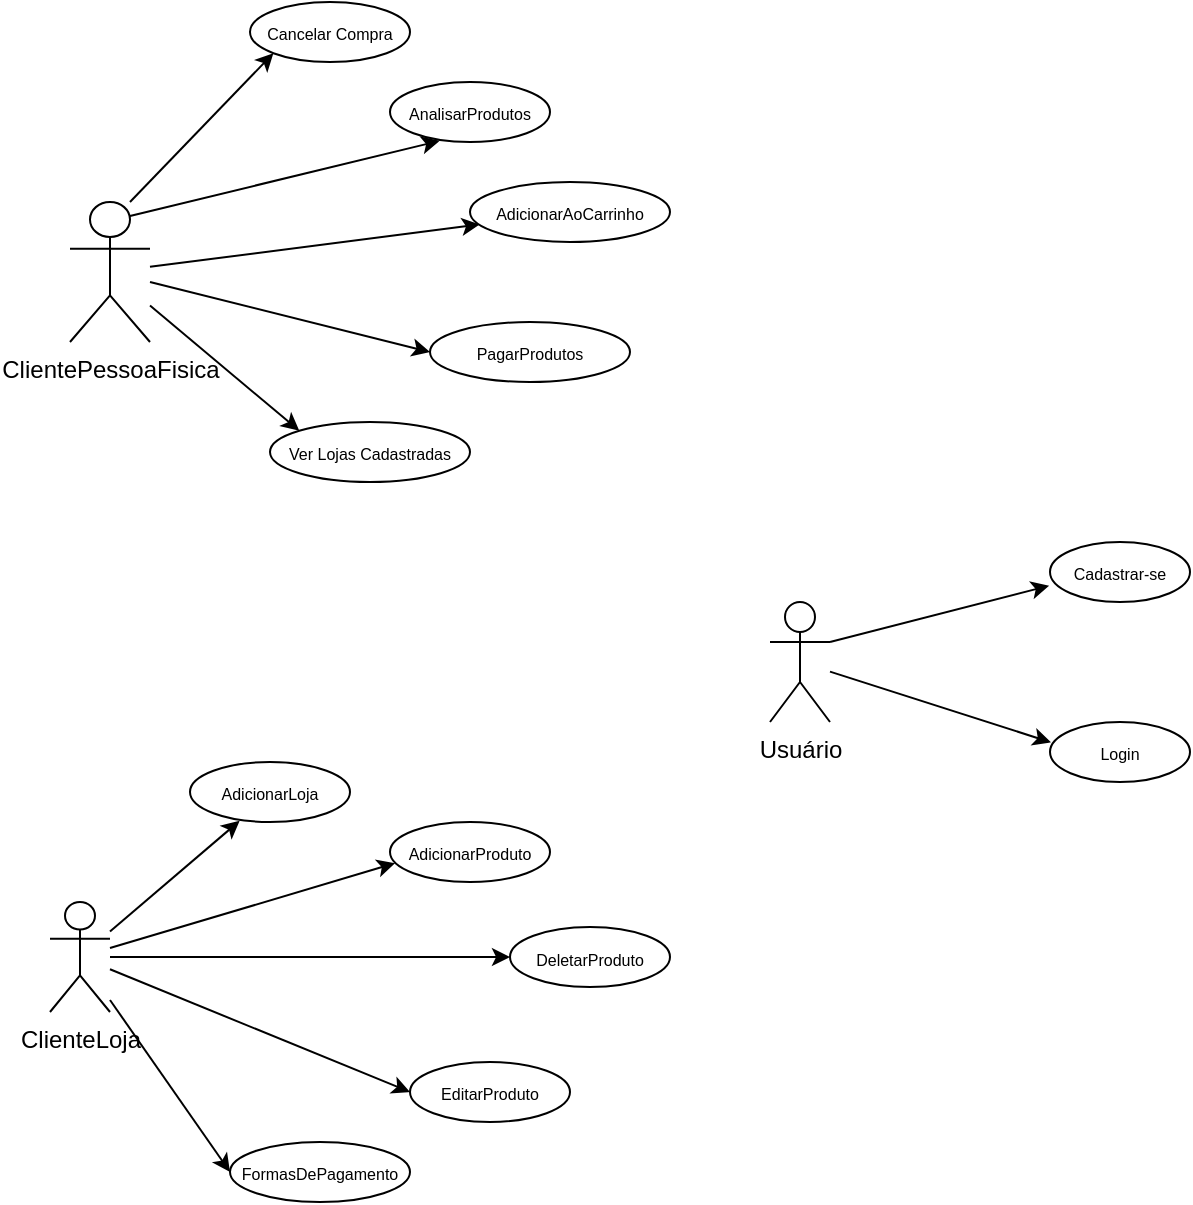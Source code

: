 <mxfile version="28.1.2" pages="3">
  <diagram name="Casos_De_Uso" id="0Wb1LLlp7r290baFD5k5">
    <mxGraphModel dx="872" dy="473" grid="1" gridSize="10" guides="1" tooltips="1" connect="1" arrows="1" fold="1" page="1" pageScale="1" pageWidth="827" pageHeight="1169" math="0" shadow="0">
      <root>
        <mxCell id="0" />
        <mxCell id="1" parent="0" />
        <mxCell id="gklS8ycgn_ifXyDHMp4u-1" value="ClientePessoaFisica" style="shape=umlActor;verticalLabelPosition=bottom;verticalAlign=top;html=1;outlineConnect=0;" parent="1" vertex="1">
          <mxGeometry x="100" y="180" width="40" height="70" as="geometry" />
        </mxCell>
        <mxCell id="gklS8ycgn_ifXyDHMp4u-4" value="ClienteLoja" style="shape=umlActor;verticalLabelPosition=bottom;verticalAlign=top;html=1;outlineConnect=0;" parent="1" vertex="1">
          <mxGeometry x="90" y="530" width="30" height="55" as="geometry" />
        </mxCell>
        <mxCell id="gklS8ycgn_ifXyDHMp4u-5" value="&lt;font style=&quot;font-size: 8px;&quot;&gt;AdicionarLoja&lt;/font&gt;" style="ellipse;whiteSpace=wrap;html=1;" parent="1" vertex="1">
          <mxGeometry x="160" y="460" width="80" height="30" as="geometry" />
        </mxCell>
        <mxCell id="gklS8ycgn_ifXyDHMp4u-7" value="&lt;font style=&quot;font-size: 8px;&quot;&gt;AdicionarProduto&lt;/font&gt;" style="ellipse;whiteSpace=wrap;html=1;" parent="1" vertex="1">
          <mxGeometry x="260" y="490" width="80" height="30" as="geometry" />
        </mxCell>
        <mxCell id="gklS8ycgn_ifXyDHMp4u-10" value="&lt;font style=&quot;font-size: 8px;&quot;&gt;DeletarProduto&lt;/font&gt;" style="ellipse;whiteSpace=wrap;html=1;" parent="1" vertex="1">
          <mxGeometry x="320" y="542.5" width="80" height="30" as="geometry" />
        </mxCell>
        <mxCell id="gklS8ycgn_ifXyDHMp4u-12" value="&lt;font style=&quot;font-size: 8px;&quot;&gt;EditarProduto&lt;/font&gt;" style="ellipse;whiteSpace=wrap;html=1;" parent="1" vertex="1">
          <mxGeometry x="270" y="610" width="80" height="30" as="geometry" />
        </mxCell>
        <mxCell id="Swzxa9jGGWQ8zkyqDeBs-1" value="&lt;span style=&quot;font-size: 8px;&quot;&gt;FormasDePagamento&lt;/span&gt;" style="ellipse;whiteSpace=wrap;html=1;" parent="1" vertex="1">
          <mxGeometry x="180" y="650" width="90" height="30" as="geometry" />
        </mxCell>
        <mxCell id="Swzxa9jGGWQ8zkyqDeBs-4" value="" style="endArrow=classic;html=1;rounded=0;entryX=0;entryY=0.5;entryDx=0;entryDy=0;" parent="1" source="gklS8ycgn_ifXyDHMp4u-4" target="Swzxa9jGGWQ8zkyqDeBs-1" edge="1">
          <mxGeometry width="50" height="50" relative="1" as="geometry">
            <mxPoint x="120" y="575" as="sourcePoint" />
            <mxPoint x="190" y="585" as="targetPoint" />
          </mxGeometry>
        </mxCell>
        <mxCell id="Swzxa9jGGWQ8zkyqDeBs-5" value="" style="endArrow=classic;html=1;rounded=0;entryX=0.31;entryY=0.981;entryDx=0;entryDy=0;entryPerimeter=0;" parent="1" source="gklS8ycgn_ifXyDHMp4u-4" target="gklS8ycgn_ifXyDHMp4u-5" edge="1">
          <mxGeometry width="50" height="50" relative="1" as="geometry">
            <mxPoint x="120" y="560" as="sourcePoint" />
            <mxPoint x="170" y="510" as="targetPoint" />
          </mxGeometry>
        </mxCell>
        <mxCell id="Swzxa9jGGWQ8zkyqDeBs-6" value="" style="endArrow=classic;html=1;rounded=0;entryX=0.032;entryY=0.686;entryDx=0;entryDy=0;entryPerimeter=0;" parent="1" source="gklS8ycgn_ifXyDHMp4u-4" target="gklS8ycgn_ifXyDHMp4u-7" edge="1">
          <mxGeometry width="50" height="50" relative="1" as="geometry">
            <mxPoint x="130" y="560" as="sourcePoint" />
            <mxPoint x="240" y="520" as="targetPoint" />
          </mxGeometry>
        </mxCell>
        <mxCell id="Swzxa9jGGWQ8zkyqDeBs-8" value="" style="endArrow=classic;html=1;rounded=0;entryX=0;entryY=0.5;entryDx=0;entryDy=0;" parent="1" source="gklS8ycgn_ifXyDHMp4u-4" target="gklS8ycgn_ifXyDHMp4u-10" edge="1">
          <mxGeometry width="50" height="50" relative="1" as="geometry">
            <mxPoint x="220" y="585" as="sourcePoint" />
            <mxPoint x="270" y="535" as="targetPoint" />
          </mxGeometry>
        </mxCell>
        <mxCell id="Swzxa9jGGWQ8zkyqDeBs-9" value="" style="endArrow=classic;html=1;rounded=0;entryX=0;entryY=0.5;entryDx=0;entryDy=0;" parent="1" source="gklS8ycgn_ifXyDHMp4u-4" target="gklS8ycgn_ifXyDHMp4u-12" edge="1">
          <mxGeometry width="50" height="50" relative="1" as="geometry">
            <mxPoint x="190" y="580" as="sourcePoint" />
            <mxPoint x="240" y="530" as="targetPoint" />
          </mxGeometry>
        </mxCell>
        <mxCell id="Swzxa9jGGWQ8zkyqDeBs-11" value="&lt;font style=&quot;font-size: 8px;&quot;&gt;AnalisarProdutos&lt;/font&gt;" style="ellipse;whiteSpace=wrap;html=1;" parent="1" vertex="1">
          <mxGeometry x="260" y="120" width="80" height="30" as="geometry" />
        </mxCell>
        <mxCell id="Swzxa9jGGWQ8zkyqDeBs-12" value="" style="endArrow=classic;html=1;rounded=0;entryX=0.31;entryY=0.981;entryDx=0;entryDy=0;entryPerimeter=0;exitX=0.75;exitY=0.1;exitDx=0;exitDy=0;exitPerimeter=0;" parent="1" source="gklS8ycgn_ifXyDHMp4u-1" target="Swzxa9jGGWQ8zkyqDeBs-11" edge="1">
          <mxGeometry width="50" height="50" relative="1" as="geometry">
            <mxPoint x="120.0" y="223.788" as="sourcePoint" />
            <mxPoint x="220" y="180" as="targetPoint" />
          </mxGeometry>
        </mxCell>
        <mxCell id="Swzxa9jGGWQ8zkyqDeBs-13" value="&lt;font style=&quot;font-size: 8px;&quot;&gt;AdicionarAoCarrinho&lt;/font&gt;" style="ellipse;whiteSpace=wrap;html=1;" parent="1" vertex="1">
          <mxGeometry x="300" y="170" width="100" height="30" as="geometry" />
        </mxCell>
        <mxCell id="Swzxa9jGGWQ8zkyqDeBs-14" value="" style="endArrow=classic;html=1;rounded=0;entryX=0.049;entryY=0.708;entryDx=0;entryDy=0;entryPerimeter=0;" parent="1" source="gklS8ycgn_ifXyDHMp4u-1" target="Swzxa9jGGWQ8zkyqDeBs-13" edge="1">
          <mxGeometry width="50" height="50" relative="1" as="geometry">
            <mxPoint x="200" y="220" as="sourcePoint" />
            <mxPoint x="250" y="170" as="targetPoint" />
          </mxGeometry>
        </mxCell>
        <mxCell id="Swzxa9jGGWQ8zkyqDeBs-15" value="&lt;span style=&quot;font-size: 8px;&quot;&gt;PagarProdutos&lt;/span&gt;" style="ellipse;whiteSpace=wrap;html=1;" parent="1" vertex="1">
          <mxGeometry x="280" y="240" width="100" height="30" as="geometry" />
        </mxCell>
        <mxCell id="Swzxa9jGGWQ8zkyqDeBs-16" value="" style="endArrow=classic;html=1;rounded=0;entryX=0;entryY=0.5;entryDx=0;entryDy=0;" parent="1" source="gklS8ycgn_ifXyDHMp4u-1" target="Swzxa9jGGWQ8zkyqDeBs-15" edge="1">
          <mxGeometry width="50" height="50" relative="1" as="geometry">
            <mxPoint x="280" y="260" as="sourcePoint" />
            <mxPoint x="330" y="210" as="targetPoint" />
          </mxGeometry>
        </mxCell>
        <mxCell id="kB0QTeCCBNJ7WuxIM72c-1" value="&lt;span style=&quot;font-size: 8px;&quot;&gt;Ver Lojas Cadastradas&lt;/span&gt;" style="ellipse;whiteSpace=wrap;html=1;" parent="1" vertex="1">
          <mxGeometry x="200" y="290" width="100" height="30" as="geometry" />
        </mxCell>
        <mxCell id="kB0QTeCCBNJ7WuxIM72c-2" value="" style="endArrow=classic;html=1;rounded=0;entryX=0;entryY=0;entryDx=0;entryDy=0;" parent="1" source="gklS8ycgn_ifXyDHMp4u-1" target="kB0QTeCCBNJ7WuxIM72c-1" edge="1">
          <mxGeometry width="50" height="50" relative="1" as="geometry">
            <mxPoint x="340" y="410" as="sourcePoint" />
            <mxPoint x="290" y="270" as="targetPoint" />
          </mxGeometry>
        </mxCell>
        <mxCell id="kB0QTeCCBNJ7WuxIM72c-3" value="&lt;font style=&quot;font-size: 8px;&quot;&gt;Cancelar Compra&lt;/font&gt;" style="ellipse;whiteSpace=wrap;html=1;" parent="1" vertex="1">
          <mxGeometry x="190" y="80" width="80" height="30" as="geometry" />
        </mxCell>
        <mxCell id="kB0QTeCCBNJ7WuxIM72c-5" value="" style="endArrow=classic;html=1;rounded=0;entryX=0;entryY=1;entryDx=0;entryDy=0;" parent="1" target="kB0QTeCCBNJ7WuxIM72c-3" edge="1">
          <mxGeometry width="50" height="50" relative="1" as="geometry">
            <mxPoint x="130" y="180" as="sourcePoint" />
            <mxPoint x="190" y="90" as="targetPoint" />
          </mxGeometry>
        </mxCell>
        <mxCell id="0fpTM7bvFX_LnfR73Bn6-1" value="Usuário" style="shape=umlActor;verticalLabelPosition=bottom;verticalAlign=top;html=1;outlineConnect=0;" parent="1" vertex="1">
          <mxGeometry x="450" y="380" width="30" height="60" as="geometry" />
        </mxCell>
        <mxCell id="0fpTM7bvFX_LnfR73Bn6-3" value="&lt;font style=&quot;font-size: 8px;&quot;&gt;Cadastrar-se&lt;/font&gt;" style="ellipse;whiteSpace=wrap;html=1;" parent="1" vertex="1">
          <mxGeometry x="590" y="350" width="70" height="30" as="geometry" />
        </mxCell>
        <mxCell id="0fpTM7bvFX_LnfR73Bn6-4" value="" style="endArrow=classic;html=1;rounded=0;exitX=1;exitY=0.333;exitDx=0;exitDy=0;exitPerimeter=0;entryX=-0.006;entryY=0.728;entryDx=0;entryDy=0;entryPerimeter=0;" parent="1" source="0fpTM7bvFX_LnfR73Bn6-1" target="0fpTM7bvFX_LnfR73Bn6-3" edge="1">
          <mxGeometry width="50" height="50" relative="1" as="geometry">
            <mxPoint x="510" y="390" as="sourcePoint" />
            <mxPoint x="560" y="340" as="targetPoint" />
          </mxGeometry>
        </mxCell>
        <mxCell id="0fpTM7bvFX_LnfR73Bn6-5" value="&lt;font style=&quot;font-size: 8px;&quot;&gt;Login&lt;/font&gt;" style="ellipse;whiteSpace=wrap;html=1;" parent="1" vertex="1">
          <mxGeometry x="590" y="440" width="70" height="30" as="geometry" />
        </mxCell>
        <mxCell id="0fpTM7bvFX_LnfR73Bn6-7" value="" style="endArrow=classic;html=1;rounded=0;entryX=0.007;entryY=0.339;entryDx=0;entryDy=0;entryPerimeter=0;" parent="1" source="0fpTM7bvFX_LnfR73Bn6-1" target="0fpTM7bvFX_LnfR73Bn6-5" edge="1">
          <mxGeometry width="50" height="50" relative="1" as="geometry">
            <mxPoint x="530" y="460" as="sourcePoint" />
            <mxPoint x="640" y="430" as="targetPoint" />
          </mxGeometry>
        </mxCell>
      </root>
    </mxGraphModel>
  </diagram>
  <diagram id="GxX6X4pWGeqhp6C_C11S" name="FluxoDeAtividadeCadastro">
    <mxGraphModel dx="1246" dy="676" grid="1" gridSize="10" guides="1" tooltips="1" connect="1" arrows="1" fold="1" page="1" pageScale="1" pageWidth="827" pageHeight="1169" math="0" shadow="0">
      <root>
        <mxCell id="0" />
        <mxCell id="1" parent="0" />
        <mxCell id="jIdloNGSOffeWpv-VlJb-1" style="edgeStyle=orthogonalEdgeStyle;rounded=0;orthogonalLoop=1;jettySize=auto;html=1;" edge="1" parent="1" source="jIdloNGSOffeWpv-VlJb-2" target="jIdloNGSOffeWpv-VlJb-4">
          <mxGeometry relative="1" as="geometry" />
        </mxCell>
        <mxCell id="jIdloNGSOffeWpv-VlJb-2" value="" style="ellipse;whiteSpace=wrap;html=1;aspect=fixed;" vertex="1" parent="1">
          <mxGeometry x="384" y="43" width="44" height="44" as="geometry" />
        </mxCell>
        <mxCell id="jIdloNGSOffeWpv-VlJb-3" style="edgeStyle=orthogonalEdgeStyle;rounded=0;orthogonalLoop=1;jettySize=auto;html=1;" edge="1" parent="1" source="jIdloNGSOffeWpv-VlJb-4">
          <mxGeometry relative="1" as="geometry">
            <mxPoint x="406" y="213" as="targetPoint" />
          </mxGeometry>
        </mxCell>
        <mxCell id="jIdloNGSOffeWpv-VlJb-4" value="Tipo Cadastro" style="rounded=1;whiteSpace=wrap;html=1;" vertex="1" parent="1">
          <mxGeometry x="346" y="133" width="120" height="40" as="geometry" />
        </mxCell>
        <mxCell id="jIdloNGSOffeWpv-VlJb-5" value="" style="endArrow=none;html=1;rounded=0;" edge="1" parent="1">
          <mxGeometry width="50" height="50" relative="1" as="geometry">
            <mxPoint x="194" y="213" as="sourcePoint" />
            <mxPoint x="614" y="213" as="targetPoint" />
          </mxGeometry>
        </mxCell>
        <mxCell id="jIdloNGSOffeWpv-VlJb-6" value="Nome" style="rounded=1;whiteSpace=wrap;html=1;" vertex="1" parent="1">
          <mxGeometry x="174" y="263" width="100" height="50" as="geometry" />
        </mxCell>
        <mxCell id="jIdloNGSOffeWpv-VlJb-7" value="" style="endArrow=classic;html=1;rounded=0;entryX=0.5;entryY=0;entryDx=0;entryDy=0;" edge="1" parent="1" target="jIdloNGSOffeWpv-VlJb-6">
          <mxGeometry width="50" height="50" relative="1" as="geometry">
            <mxPoint x="224" y="213" as="sourcePoint" />
            <mxPoint x="444" y="163" as="targetPoint" />
          </mxGeometry>
        </mxCell>
        <mxCell id="jIdloNGSOffeWpv-VlJb-8" value="Email" style="rounded=1;whiteSpace=wrap;html=1;" vertex="1" parent="1">
          <mxGeometry x="174" y="346" width="100" height="50" as="geometry" />
        </mxCell>
        <mxCell id="jIdloNGSOffeWpv-VlJb-9" value="" style="endArrow=classic;html=1;rounded=0;entryX=0.5;entryY=0;entryDx=0;entryDy=0;exitX=0.5;exitY=1;exitDx=0;exitDy=0;" edge="1" parent="1" source="jIdloNGSOffeWpv-VlJb-6" target="jIdloNGSOffeWpv-VlJb-8">
          <mxGeometry width="50" height="50" relative="1" as="geometry">
            <mxPoint x="394" y="413" as="sourcePoint" />
            <mxPoint x="444" y="363" as="targetPoint" />
          </mxGeometry>
        </mxCell>
        <mxCell id="jIdloNGSOffeWpv-VlJb-10" value="Senha" style="rounded=1;whiteSpace=wrap;html=1;" vertex="1" parent="1">
          <mxGeometry x="174" y="435" width="100" height="51" as="geometry" />
        </mxCell>
        <mxCell id="jIdloNGSOffeWpv-VlJb-11" value="" style="endArrow=classic;html=1;rounded=0;exitX=0.5;exitY=1;exitDx=0;exitDy=0;entryX=0.5;entryY=0;entryDx=0;entryDy=0;" edge="1" parent="1" source="jIdloNGSOffeWpv-VlJb-8" target="jIdloNGSOffeWpv-VlJb-10">
          <mxGeometry width="50" height="50" relative="1" as="geometry">
            <mxPoint x="394" y="413" as="sourcePoint" />
            <mxPoint x="444" y="363" as="targetPoint" />
          </mxGeometry>
        </mxCell>
        <mxCell id="jIdloNGSOffeWpv-VlJb-12" value="Tipo Cliente" style="text;html=1;align=center;verticalAlign=middle;whiteSpace=wrap;rounded=0;" vertex="1" parent="1">
          <mxGeometry x="204" y="173" width="70" height="30" as="geometry" />
        </mxCell>
        <mxCell id="jIdloNGSOffeWpv-VlJb-13" value="Tipo Loja" style="text;html=1;align=center;verticalAlign=middle;whiteSpace=wrap;rounded=0;" vertex="1" parent="1">
          <mxGeometry x="544" y="173" width="70" height="30" as="geometry" />
        </mxCell>
        <mxCell id="jIdloNGSOffeWpv-VlJb-14" value="Nome" style="rounded=1;whiteSpace=wrap;html=1;" vertex="1" parent="1">
          <mxGeometry x="527" y="263" width="100" height="50" as="geometry" />
        </mxCell>
        <mxCell id="jIdloNGSOffeWpv-VlJb-15" value="Email" style="rounded=1;whiteSpace=wrap;html=1;" vertex="1" parent="1">
          <mxGeometry x="527" y="345" width="100" height="50" as="geometry" />
        </mxCell>
        <mxCell id="jIdloNGSOffeWpv-VlJb-16" value="" style="endArrow=classic;html=1;rounded=0;entryX=0.5;entryY=0;entryDx=0;entryDy=0;" edge="1" parent="1" target="jIdloNGSOffeWpv-VlJb-14">
          <mxGeometry width="50" height="50" relative="1" as="geometry">
            <mxPoint x="577" y="213" as="sourcePoint" />
            <mxPoint x="444" y="263" as="targetPoint" />
          </mxGeometry>
        </mxCell>
        <mxCell id="jIdloNGSOffeWpv-VlJb-17" value="" style="endArrow=classic;html=1;rounded=0;entryX=0.5;entryY=0;entryDx=0;entryDy=0;exitX=0.5;exitY=1;exitDx=0;exitDy=0;" edge="1" parent="1" source="jIdloNGSOffeWpv-VlJb-14" target="jIdloNGSOffeWpv-VlJb-15">
          <mxGeometry width="50" height="50" relative="1" as="geometry">
            <mxPoint x="654" y="283" as="sourcePoint" />
            <mxPoint x="654" y="333" as="targetPoint" />
          </mxGeometry>
        </mxCell>
        <mxCell id="jIdloNGSOffeWpv-VlJb-18" value="Nome Empresa" style="rounded=1;whiteSpace=wrap;html=1;" vertex="1" parent="1">
          <mxGeometry x="526" y="435" width="100" height="50" as="geometry" />
        </mxCell>
        <mxCell id="jIdloNGSOffeWpv-VlJb-19" value="" style="endArrow=classic;html=1;rounded=0;entryX=0.5;entryY=0;entryDx=0;entryDy=0;" edge="1" parent="1" target="jIdloNGSOffeWpv-VlJb-18">
          <mxGeometry width="50" height="50" relative="1" as="geometry">
            <mxPoint x="576" y="393" as="sourcePoint" />
            <mxPoint x="444" y="363" as="targetPoint" />
          </mxGeometry>
        </mxCell>
        <mxCell id="jIdloNGSOffeWpv-VlJb-20" value="CNPJ" style="rounded=1;whiteSpace=wrap;html=1;" vertex="1" parent="1">
          <mxGeometry x="526" y="513" width="100" height="50" as="geometry" />
        </mxCell>
        <mxCell id="jIdloNGSOffeWpv-VlJb-21" value="" style="endArrow=classic;html=1;rounded=0;entryX=0.5;entryY=0;entryDx=0;entryDy=0;exitX=0.5;exitY=1;exitDx=0;exitDy=0;" edge="1" parent="1" source="jIdloNGSOffeWpv-VlJb-18" target="jIdloNGSOffeWpv-VlJb-20">
          <mxGeometry width="50" height="50" relative="1" as="geometry">
            <mxPoint x="324" y="553" as="sourcePoint" />
            <mxPoint x="484" y="513" as="targetPoint" />
          </mxGeometry>
        </mxCell>
        <mxCell id="jIdloNGSOffeWpv-VlJb-22" value="Senha" style="rounded=1;whiteSpace=wrap;html=1;" vertex="1" parent="1">
          <mxGeometry x="526" y="593" width="100" height="50" as="geometry" />
        </mxCell>
        <mxCell id="jIdloNGSOffeWpv-VlJb-23" value="" style="endArrow=classic;html=1;rounded=0;entryX=0.5;entryY=0;entryDx=0;entryDy=0;exitX=0.5;exitY=1;exitDx=0;exitDy=0;" edge="1" parent="1" source="jIdloNGSOffeWpv-VlJb-20" target="jIdloNGSOffeWpv-VlJb-22">
          <mxGeometry width="50" height="50" relative="1" as="geometry">
            <mxPoint x="324" y="553" as="sourcePoint" />
            <mxPoint x="404" y="513" as="targetPoint" />
          </mxGeometry>
        </mxCell>
        <mxCell id="jIdloNGSOffeWpv-VlJb-24" value="" style="endArrow=none;html=1;rounded=0;" edge="1" parent="1">
          <mxGeometry width="50" height="50" relative="1" as="geometry">
            <mxPoint x="163" y="733" as="sourcePoint" />
            <mxPoint x="603" y="733" as="targetPoint" />
          </mxGeometry>
        </mxCell>
        <mxCell id="jIdloNGSOffeWpv-VlJb-25" value="" style="endArrow=classic;html=1;rounded=0;exitX=0.5;exitY=1;exitDx=0;exitDy=0;" edge="1" parent="1" source="jIdloNGSOffeWpv-VlJb-22">
          <mxGeometry width="50" height="50" relative="1" as="geometry">
            <mxPoint x="324" y="553" as="sourcePoint" />
            <mxPoint x="576" y="733" as="targetPoint" />
          </mxGeometry>
        </mxCell>
        <mxCell id="jIdloNGSOffeWpv-VlJb-26" value="" style="endArrow=classic;html=1;rounded=0;exitX=0.5;exitY=1;exitDx=0;exitDy=0;" edge="1" parent="1" source="jIdloNGSOffeWpv-VlJb-10">
          <mxGeometry width="50" height="50" relative="1" as="geometry">
            <mxPoint x="324" y="673" as="sourcePoint" />
            <mxPoint x="224" y="733" as="targetPoint" />
          </mxGeometry>
        </mxCell>
        <mxCell id="jIdloNGSOffeWpv-VlJb-27" value="" style="edgeStyle=orthogonalEdgeStyle;rounded=0;orthogonalLoop=1;jettySize=auto;html=1;" edge="1" parent="1" source="jIdloNGSOffeWpv-VlJb-28" target="jIdloNGSOffeWpv-VlJb-30">
          <mxGeometry relative="1" as="geometry">
            <Array as="points">
              <mxPoint x="400" y="903" />
              <mxPoint x="400" y="903" />
            </Array>
          </mxGeometry>
        </mxCell>
        <mxCell id="jIdloNGSOffeWpv-VlJb-28" value="Enviar" style="rounded=1;whiteSpace=wrap;html=1;" vertex="1" parent="1">
          <mxGeometry x="354" y="783" width="92" height="40" as="geometry" />
        </mxCell>
        <mxCell id="jIdloNGSOffeWpv-VlJb-29" value="" style="endArrow=classic;html=1;rounded=0;entryX=0.5;entryY=0;entryDx=0;entryDy=0;" edge="1" parent="1" target="jIdloNGSOffeWpv-VlJb-28">
          <mxGeometry width="50" height="50" relative="1" as="geometry">
            <mxPoint x="400" y="733" as="sourcePoint" />
            <mxPoint x="344" y="683" as="targetPoint" />
          </mxGeometry>
        </mxCell>
        <mxCell id="jIdloNGSOffeWpv-VlJb-30" value="" style="rhombus;whiteSpace=wrap;html=1;" vertex="1" parent="1">
          <mxGeometry x="362" y="902" width="80" height="80" as="geometry" />
        </mxCell>
        <mxCell id="jIdloNGSOffeWpv-VlJb-31" value="Token de Confirmação" style="text;html=1;align=center;verticalAlign=middle;whiteSpace=wrap;rounded=0;" vertex="1" parent="1">
          <mxGeometry x="314" y="853" width="70" height="30" as="geometry" />
        </mxCell>
        <mxCell id="jIdloNGSOffeWpv-VlJb-32" value="Erro Tente Novamente" style="rounded=1;whiteSpace=wrap;html=1;" vertex="1" parent="1">
          <mxGeometry x="554" y="922" width="110" height="41" as="geometry" />
        </mxCell>
        <mxCell id="jIdloNGSOffeWpv-VlJb-33" value="Sucesso" style="rounded=1;whiteSpace=wrap;html=1;" vertex="1" parent="1">
          <mxGeometry x="164" y="922" width="107" height="41" as="geometry" />
        </mxCell>
        <mxCell id="jIdloNGSOffeWpv-VlJb-34" value="" style="endArrow=classic;html=1;rounded=0;entryX=1;entryY=0.5;entryDx=0;entryDy=0;exitX=0;exitY=0.5;exitDx=0;exitDy=0;" edge="1" parent="1" source="jIdloNGSOffeWpv-VlJb-30" target="jIdloNGSOffeWpv-VlJb-33">
          <mxGeometry width="50" height="50" relative="1" as="geometry">
            <mxPoint x="384" y="893" as="sourcePoint" />
            <mxPoint x="334" y="893" as="targetPoint" />
          </mxGeometry>
        </mxCell>
        <mxCell id="jIdloNGSOffeWpv-VlJb-35" value="" style="endArrow=classic;html=1;rounded=0;entryX=0;entryY=0.5;entryDx=0;entryDy=0;" edge="1" parent="1" source="jIdloNGSOffeWpv-VlJb-30" target="jIdloNGSOffeWpv-VlJb-32">
          <mxGeometry width="50" height="50" relative="1" as="geometry">
            <mxPoint x="444" y="943" as="sourcePoint" />
            <mxPoint x="434" y="843" as="targetPoint" />
          </mxGeometry>
        </mxCell>
        <mxCell id="jIdloNGSOffeWpv-VlJb-36" value="" style="ellipse;html=1;shape=endState;fillColor=#000000;strokeColor=#ff0000;" vertex="1" parent="1">
          <mxGeometry x="379" y="1086" width="39" height="40" as="geometry" />
        </mxCell>
        <mxCell id="jIdloNGSOffeWpv-VlJb-37" value="" style="endArrow=open;endFill=1;endSize=12;html=1;rounded=0;exitX=0.5;exitY=1;exitDx=0;exitDy=0;entryX=1;entryY=0;entryDx=0;entryDy=0;" edge="1" parent="1" source="jIdloNGSOffeWpv-VlJb-32" target="jIdloNGSOffeWpv-VlJb-36">
          <mxGeometry width="160" relative="1" as="geometry">
            <mxPoint x="484" y="1053" as="sourcePoint" />
            <mxPoint x="644" y="1053" as="targetPoint" />
          </mxGeometry>
        </mxCell>
        <mxCell id="jIdloNGSOffeWpv-VlJb-38" value="" style="endArrow=open;endFill=1;endSize=12;html=1;rounded=0;entryX=0;entryY=0;entryDx=0;entryDy=0;exitX=0.5;exitY=1;exitDx=0;exitDy=0;" edge="1" parent="1" source="jIdloNGSOffeWpv-VlJb-33" target="jIdloNGSOffeWpv-VlJb-36">
          <mxGeometry width="160" relative="1" as="geometry">
            <mxPoint x="294" y="983" as="sourcePoint" />
            <mxPoint x="454" y="983" as="targetPoint" />
          </mxGeometry>
        </mxCell>
      </root>
    </mxGraphModel>
  </diagram>
  <diagram id="YPhsMTJ6kH2c71baA-Li" name="Fluxo_De_Atividade_Login">
    <mxGraphModel dx="872" dy="473" grid="1" gridSize="10" guides="1" tooltips="1" connect="1" arrows="1" fold="1" page="1" pageScale="1" pageWidth="827" pageHeight="1169" math="0" shadow="0">
      <root>
        <mxCell id="0" />
        <mxCell id="1" parent="0" />
      </root>
    </mxGraphModel>
  </diagram>
</mxfile>

